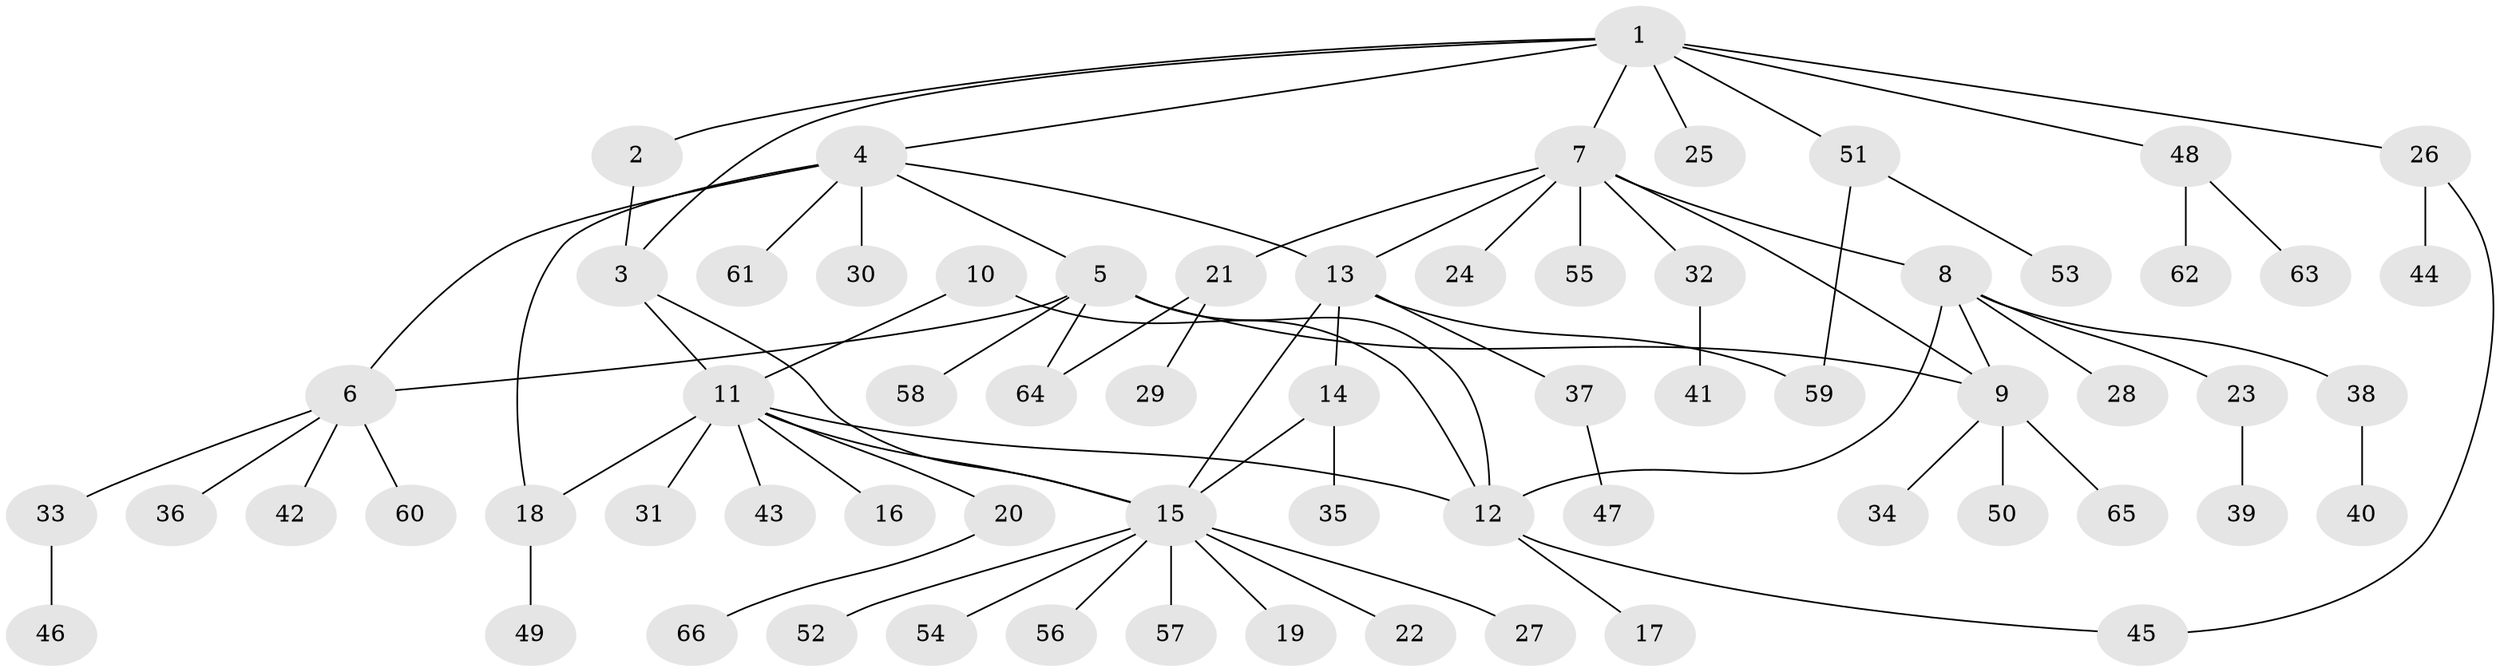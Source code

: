 // coarse degree distribution, {6: 0.10526315789473684, 3: 0.05263157894736842, 1: 0.6842105263157895, 13: 0.05263157894736842, 4: 0.05263157894736842, 5: 0.05263157894736842}
// Generated by graph-tools (version 1.1) at 2025/19/03/04/25 18:19:32]
// undirected, 66 vertices, 80 edges
graph export_dot {
graph [start="1"]
  node [color=gray90,style=filled];
  1;
  2;
  3;
  4;
  5;
  6;
  7;
  8;
  9;
  10;
  11;
  12;
  13;
  14;
  15;
  16;
  17;
  18;
  19;
  20;
  21;
  22;
  23;
  24;
  25;
  26;
  27;
  28;
  29;
  30;
  31;
  32;
  33;
  34;
  35;
  36;
  37;
  38;
  39;
  40;
  41;
  42;
  43;
  44;
  45;
  46;
  47;
  48;
  49;
  50;
  51;
  52;
  53;
  54;
  55;
  56;
  57;
  58;
  59;
  60;
  61;
  62;
  63;
  64;
  65;
  66;
  1 -- 2;
  1 -- 3;
  1 -- 4;
  1 -- 7;
  1 -- 25;
  1 -- 26;
  1 -- 48;
  1 -- 51;
  2 -- 3;
  3 -- 11;
  3 -- 15;
  4 -- 5;
  4 -- 6;
  4 -- 13;
  4 -- 18;
  4 -- 30;
  4 -- 61;
  5 -- 6;
  5 -- 9;
  5 -- 12;
  5 -- 58;
  5 -- 64;
  6 -- 33;
  6 -- 36;
  6 -- 42;
  6 -- 60;
  7 -- 8;
  7 -- 9;
  7 -- 13;
  7 -- 21;
  7 -- 24;
  7 -- 32;
  7 -- 55;
  8 -- 9;
  8 -- 12;
  8 -- 23;
  8 -- 28;
  8 -- 38;
  9 -- 34;
  9 -- 50;
  9 -- 65;
  10 -- 11;
  10 -- 12;
  11 -- 12;
  11 -- 15;
  11 -- 16;
  11 -- 18;
  11 -- 20;
  11 -- 31;
  11 -- 43;
  12 -- 17;
  12 -- 45;
  13 -- 14;
  13 -- 15;
  13 -- 37;
  13 -- 59;
  14 -- 15;
  14 -- 35;
  15 -- 19;
  15 -- 22;
  15 -- 27;
  15 -- 52;
  15 -- 54;
  15 -- 56;
  15 -- 57;
  18 -- 49;
  20 -- 66;
  21 -- 29;
  21 -- 64;
  23 -- 39;
  26 -- 44;
  26 -- 45;
  32 -- 41;
  33 -- 46;
  37 -- 47;
  38 -- 40;
  48 -- 62;
  48 -- 63;
  51 -- 53;
  51 -- 59;
}
